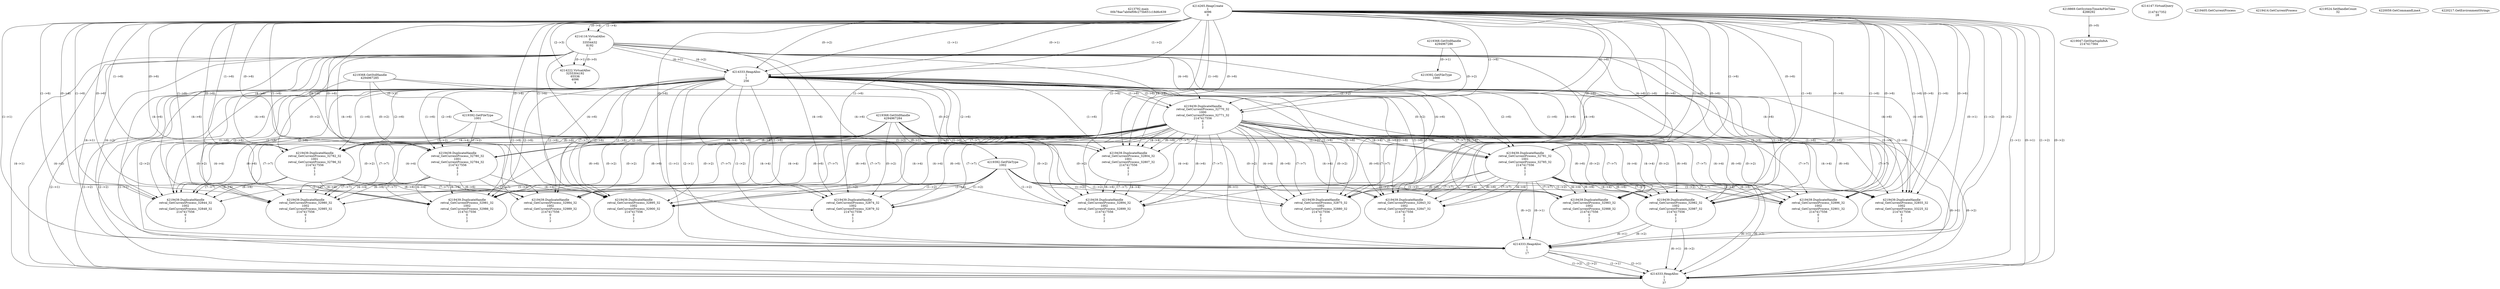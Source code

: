 // Global SCDG with merge call
digraph {
	0 [label="4213792.main
00b78ae7ab0ef08c275b651c18d6c639"]
	1 [label="4214265.HeapCreate
1
4096
0"]
	2 [label="4218869.GetSystemTimeAsFileTime
4288292"]
	3 [label="4214116.VirtualAlloc
0
33554432
8192
1"]
	1 -> 3 [label="(1-->4)"]
	1 -> 3 [label="(0-->4)"]
	4 [label="4214147.VirtualQuery

2147417352
28"]
	5 [label="4214222.VirtualAlloc
3255304192
65536
4096
4"]
	3 -> 5 [label="(0-->1)"]
	1 -> 5 [label="(2-->3)"]
	3 -> 5 [label="(0-->0)"]
	6 [label="4214333.HeapAlloc
1
1
256"]
	1 -> 6 [label="(1-->1)"]
	1 -> 6 [label="(0-->1)"]
	3 -> 6 [label="(4-->1)"]
	1 -> 6 [label="(1-->2)"]
	1 -> 6 [label="(0-->2)"]
	3 -> 6 [label="(4-->2)"]
	7 [label="4219047.GetStartupInfoA
2147417564"]
	2 -> 7 [label="(0-->0)"]
	8 [label="4219368.GetStdHandle
4294967286"]
	9 [label="4219392.GetFileType
1000"]
	8 -> 9 [label="(0-->1)"]
	10 [label="4219405.GetCurrentProcess
"]
	11 [label="4219414.GetCurrentProcess
"]
	12 [label="4219439.DuplicateHandle
retval_GetCurrentProcess_32770_32
1000
retval_GetCurrentProcess_32771_32
2147417556
0
1
2"]
	8 -> 12 [label="(0-->2)"]
	9 -> 12 [label="(1-->2)"]
	1 -> 12 [label="(1-->6)"]
	1 -> 12 [label="(0-->6)"]
	3 -> 12 [label="(4-->6)"]
	6 -> 12 [label="(1-->6)"]
	6 -> 12 [label="(2-->6)"]
	13 [label="4219368.GetStdHandle
4294967285"]
	14 [label="4219392.GetFileType
1001"]
	13 -> 14 [label="(0-->1)"]
	15 [label="4219439.DuplicateHandle
retval_GetCurrentProcess_32781_32
1001
retval_GetCurrentProcess_32785_32
2147417556
0
1
2"]
	13 -> 15 [label="(0-->2)"]
	14 -> 15 [label="(1-->2)"]
	12 -> 15 [label="(4-->4)"]
	1 -> 15 [label="(1-->6)"]
	1 -> 15 [label="(0-->6)"]
	3 -> 15 [label="(4-->6)"]
	6 -> 15 [label="(1-->6)"]
	6 -> 15 [label="(2-->6)"]
	12 -> 15 [label="(6-->6)"]
	12 -> 15 [label="(7-->7)"]
	16 [label="4219368.GetStdHandle
4294967284"]
	17 [label="4219392.GetFileType
1002"]
	16 -> 17 [label="(0-->1)"]
	18 [label="4219439.DuplicateHandle
retval_GetCurrentProcess_32982_32
1002
retval_GetCurrentProcess_32987_32
2147417556
0
1
2"]
	16 -> 18 [label="(0-->2)"]
	17 -> 18 [label="(1-->2)"]
	12 -> 18 [label="(4-->4)"]
	15 -> 18 [label="(4-->4)"]
	1 -> 18 [label="(1-->6)"]
	1 -> 18 [label="(0-->6)"]
	3 -> 18 [label="(4-->6)"]
	6 -> 18 [label="(1-->6)"]
	6 -> 18 [label="(2-->6)"]
	12 -> 18 [label="(6-->6)"]
	15 -> 18 [label="(6-->6)"]
	12 -> 18 [label="(7-->7)"]
	15 -> 18 [label="(7-->7)"]
	19 [label="4219524.SetHandleCount
32"]
	20 [label="4220059.GetCommandLineA
"]
	21 [label="4214333.HeapAlloc
1
1
17"]
	1 -> 21 [label="(1-->1)"]
	1 -> 21 [label="(0-->1)"]
	3 -> 21 [label="(4-->1)"]
	6 -> 21 [label="(1-->1)"]
	6 -> 21 [label="(2-->1)"]
	12 -> 21 [label="(6-->1)"]
	15 -> 21 [label="(6-->1)"]
	18 -> 21 [label="(6-->1)"]
	1 -> 21 [label="(1-->2)"]
	1 -> 21 [label="(0-->2)"]
	3 -> 21 [label="(4-->2)"]
	6 -> 21 [label="(1-->2)"]
	6 -> 21 [label="(2-->2)"]
	12 -> 21 [label="(6-->2)"]
	15 -> 21 [label="(6-->2)"]
	18 -> 21 [label="(6-->2)"]
	22 [label="4220217.GetEnvironmentStrings
"]
	23 [label="4214333.HeapAlloc
1
1
37"]
	1 -> 23 [label="(1-->1)"]
	1 -> 23 [label="(0-->1)"]
	3 -> 23 [label="(4-->1)"]
	6 -> 23 [label="(1-->1)"]
	6 -> 23 [label="(2-->1)"]
	12 -> 23 [label="(6-->1)"]
	15 -> 23 [label="(6-->1)"]
	18 -> 23 [label="(6-->1)"]
	21 -> 23 [label="(1-->1)"]
	21 -> 23 [label="(2-->1)"]
	1 -> 23 [label="(1-->2)"]
	1 -> 23 [label="(0-->2)"]
	3 -> 23 [label="(4-->2)"]
	6 -> 23 [label="(1-->2)"]
	6 -> 23 [label="(2-->2)"]
	12 -> 23 [label="(6-->2)"]
	15 -> 23 [label="(6-->2)"]
	18 -> 23 [label="(6-->2)"]
	21 -> 23 [label="(1-->2)"]
	21 -> 23 [label="(2-->2)"]
	24 [label="4219439.DuplicateHandle
retval_GetCurrentProcess_32983_32
1002
retval_GetCurrentProcess_32988_32
2147417556
0
1
2"]
	16 -> 24 [label="(0-->2)"]
	17 -> 24 [label="(1-->2)"]
	12 -> 24 [label="(4-->4)"]
	15 -> 24 [label="(4-->4)"]
	1 -> 24 [label="(1-->6)"]
	1 -> 24 [label="(0-->6)"]
	3 -> 24 [label="(4-->6)"]
	6 -> 24 [label="(1-->6)"]
	6 -> 24 [label="(2-->6)"]
	12 -> 24 [label="(6-->6)"]
	15 -> 24 [label="(6-->6)"]
	12 -> 24 [label="(7-->7)"]
	15 -> 24 [label="(7-->7)"]
	25 [label="4219439.DuplicateHandle
retval_GetCurrentProcess_32855_32
1002
retval_GetCurrentProcess_33225_32
2147417556
0
1
2"]
	16 -> 25 [label="(0-->2)"]
	17 -> 25 [label="(1-->2)"]
	12 -> 25 [label="(4-->4)"]
	1 -> 25 [label="(1-->6)"]
	1 -> 25 [label="(0-->6)"]
	3 -> 25 [label="(4-->6)"]
	6 -> 25 [label="(1-->6)"]
	6 -> 25 [label="(2-->6)"]
	12 -> 25 [label="(6-->6)"]
	12 -> 25 [label="(7-->7)"]
	26 [label="4219439.DuplicateHandle
retval_GetCurrentProcess_32874_32
1002
retval_GetCurrentProcess_32879_32
2147417556
0
1
2"]
	16 -> 26 [label="(0-->2)"]
	17 -> 26 [label="(1-->2)"]
	12 -> 26 [label="(4-->4)"]
	1 -> 26 [label="(1-->6)"]
	1 -> 26 [label="(0-->6)"]
	3 -> 26 [label="(4-->6)"]
	6 -> 26 [label="(1-->6)"]
	6 -> 26 [label="(2-->6)"]
	12 -> 26 [label="(6-->6)"]
	12 -> 26 [label="(7-->7)"]
	27 [label="4219439.DuplicateHandle
retval_GetCurrentProcess_32875_32
1002
retval_GetCurrentProcess_32880_32
2147417556
0
1
2"]
	16 -> 27 [label="(0-->2)"]
	17 -> 27 [label="(1-->2)"]
	12 -> 27 [label="(4-->4)"]
	15 -> 27 [label="(4-->4)"]
	1 -> 27 [label="(1-->6)"]
	1 -> 27 [label="(0-->6)"]
	3 -> 27 [label="(4-->6)"]
	6 -> 27 [label="(1-->6)"]
	6 -> 27 [label="(2-->6)"]
	12 -> 27 [label="(6-->6)"]
	15 -> 27 [label="(6-->6)"]
	12 -> 27 [label="(7-->7)"]
	15 -> 27 [label="(7-->7)"]
	28 [label="4219439.DuplicateHandle
retval_GetCurrentProcess_32843_32
1002
retval_GetCurrentProcess_32847_32
2147417556
0
1
2"]
	16 -> 28 [label="(0-->2)"]
	17 -> 28 [label="(1-->2)"]
	12 -> 28 [label="(4-->4)"]
	15 -> 28 [label="(4-->4)"]
	1 -> 28 [label="(1-->6)"]
	1 -> 28 [label="(0-->6)"]
	3 -> 28 [label="(4-->6)"]
	6 -> 28 [label="(1-->6)"]
	6 -> 28 [label="(2-->6)"]
	12 -> 28 [label="(6-->6)"]
	15 -> 28 [label="(6-->6)"]
	12 -> 28 [label="(7-->7)"]
	15 -> 28 [label="(7-->7)"]
	29 [label="4219439.DuplicateHandle
retval_GetCurrentProcess_32780_32
1001
retval_GetCurrentProcess_32784_32
2147417556
0
1
2"]
	13 -> 29 [label="(0-->2)"]
	14 -> 29 [label="(1-->2)"]
	12 -> 29 [label="(4-->4)"]
	1 -> 29 [label="(1-->6)"]
	1 -> 29 [label="(0-->6)"]
	3 -> 29 [label="(4-->6)"]
	6 -> 29 [label="(1-->6)"]
	6 -> 29 [label="(2-->6)"]
	12 -> 29 [label="(6-->6)"]
	12 -> 29 [label="(7-->7)"]
	30 [label="4219439.DuplicateHandle
retval_GetCurrentProcess_32895_32
1002
retval_GetCurrentProcess_32900_32
2147417556
0
1
2"]
	16 -> 30 [label="(0-->2)"]
	17 -> 30 [label="(1-->2)"]
	12 -> 30 [label="(4-->4)"]
	29 -> 30 [label="(4-->4)"]
	1 -> 30 [label="(1-->6)"]
	1 -> 30 [label="(0-->6)"]
	3 -> 30 [label="(4-->6)"]
	6 -> 30 [label="(1-->6)"]
	6 -> 30 [label="(2-->6)"]
	12 -> 30 [label="(6-->6)"]
	29 -> 30 [label="(6-->6)"]
	12 -> 30 [label="(7-->7)"]
	29 -> 30 [label="(7-->7)"]
	31 [label="4219439.DuplicateHandle
retval_GetCurrentProcess_32896_32
1002
retval_GetCurrentProcess_32901_32
2147417556
0
1
2"]
	16 -> 31 [label="(0-->2)"]
	17 -> 31 [label="(1-->2)"]
	12 -> 31 [label="(4-->4)"]
	15 -> 31 [label="(4-->4)"]
	1 -> 31 [label="(1-->6)"]
	1 -> 31 [label="(0-->6)"]
	3 -> 31 [label="(4-->6)"]
	6 -> 31 [label="(1-->6)"]
	6 -> 31 [label="(2-->6)"]
	12 -> 31 [label="(6-->6)"]
	15 -> 31 [label="(6-->6)"]
	12 -> 31 [label="(7-->7)"]
	15 -> 31 [label="(7-->7)"]
	32 [label="4219439.DuplicateHandle
retval_GetCurrentProcess_32782_32
1001
retval_GetCurrentProcess_32786_32
2147417556
0
1
2"]
	13 -> 32 [label="(0-->2)"]
	14 -> 32 [label="(1-->2)"]
	12 -> 32 [label="(4-->4)"]
	1 -> 32 [label="(1-->6)"]
	1 -> 32 [label="(0-->6)"]
	3 -> 32 [label="(4-->6)"]
	6 -> 32 [label="(1-->6)"]
	6 -> 32 [label="(2-->6)"]
	12 -> 32 [label="(6-->6)"]
	12 -> 32 [label="(7-->7)"]
	33 [label="4219439.DuplicateHandle
retval_GetCurrentProcess_32844_32
1002
retval_GetCurrentProcess_32848_32
2147417556
0
1
2"]
	16 -> 33 [label="(0-->2)"]
	17 -> 33 [label="(1-->2)"]
	12 -> 33 [label="(4-->4)"]
	32 -> 33 [label="(4-->4)"]
	1 -> 33 [label="(1-->6)"]
	1 -> 33 [label="(0-->6)"]
	3 -> 33 [label="(4-->6)"]
	6 -> 33 [label="(1-->6)"]
	6 -> 33 [label="(2-->6)"]
	12 -> 33 [label="(6-->6)"]
	32 -> 33 [label="(6-->6)"]
	12 -> 33 [label="(7-->7)"]
	32 -> 33 [label="(7-->7)"]
	34 [label="4219439.DuplicateHandle
retval_GetCurrentProcess_32980_32
1002
retval_GetCurrentProcess_32985_32
2147417556
0
1
2"]
	16 -> 34 [label="(0-->2)"]
	17 -> 34 [label="(1-->2)"]
	12 -> 34 [label="(4-->4)"]
	29 -> 34 [label="(4-->4)"]
	1 -> 34 [label="(1-->6)"]
	1 -> 34 [label="(0-->6)"]
	3 -> 34 [label="(4-->6)"]
	6 -> 34 [label="(1-->6)"]
	6 -> 34 [label="(2-->6)"]
	12 -> 34 [label="(6-->6)"]
	29 -> 34 [label="(6-->6)"]
	12 -> 34 [label="(7-->7)"]
	29 -> 34 [label="(7-->7)"]
	35 [label="4219439.DuplicateHandle
retval_GetCurrentProcess_32981_32
1002
retval_GetCurrentProcess_32986_32
2147417556
0
1
2"]
	16 -> 35 [label="(0-->2)"]
	17 -> 35 [label="(1-->2)"]
	12 -> 35 [label="(4-->4)"]
	29 -> 35 [label="(4-->4)"]
	1 -> 35 [label="(1-->6)"]
	1 -> 35 [label="(0-->6)"]
	3 -> 35 [label="(4-->6)"]
	6 -> 35 [label="(1-->6)"]
	6 -> 35 [label="(2-->6)"]
	12 -> 35 [label="(6-->6)"]
	29 -> 35 [label="(6-->6)"]
	12 -> 35 [label="(7-->7)"]
	29 -> 35 [label="(7-->7)"]
	36 [label="4219439.DuplicateHandle
retval_GetCurrentProcess_32984_32
1002
retval_GetCurrentProcess_32989_32
2147417556
0
1
2"]
	16 -> 36 [label="(0-->2)"]
	17 -> 36 [label="(1-->2)"]
	12 -> 36 [label="(4-->4)"]
	32 -> 36 [label="(4-->4)"]
	1 -> 36 [label="(1-->6)"]
	1 -> 36 [label="(0-->6)"]
	3 -> 36 [label="(4-->6)"]
	6 -> 36 [label="(1-->6)"]
	6 -> 36 [label="(2-->6)"]
	12 -> 36 [label="(6-->6)"]
	32 -> 36 [label="(6-->6)"]
	12 -> 36 [label="(7-->7)"]
	32 -> 36 [label="(7-->7)"]
	37 [label="4219439.DuplicateHandle
retval_GetCurrentProcess_32804_32
1001
retval_GetCurrentProcess_32807_32
2147417556
0
1
2"]
	13 -> 37 [label="(0-->2)"]
	14 -> 37 [label="(1-->2)"]
	12 -> 37 [label="(4-->4)"]
	1 -> 37 [label="(1-->6)"]
	1 -> 37 [label="(0-->6)"]
	3 -> 37 [label="(4-->6)"]
	6 -> 37 [label="(1-->6)"]
	6 -> 37 [label="(2-->6)"]
	12 -> 37 [label="(6-->6)"]
	12 -> 37 [label="(7-->7)"]
	38 [label="4219439.DuplicateHandle
retval_GetCurrentProcess_32894_32
1002
retval_GetCurrentProcess_32899_32
2147417556
0
1
2"]
	16 -> 38 [label="(0-->2)"]
	17 -> 38 [label="(1-->2)"]
	12 -> 38 [label="(4-->4)"]
	37 -> 38 [label="(4-->4)"]
	1 -> 38 [label="(1-->6)"]
	1 -> 38 [label="(0-->6)"]
	3 -> 38 [label="(4-->6)"]
	6 -> 38 [label="(1-->6)"]
	6 -> 38 [label="(2-->6)"]
	12 -> 38 [label="(6-->6)"]
	37 -> 38 [label="(6-->6)"]
	12 -> 38 [label="(7-->7)"]
	37 -> 38 [label="(7-->7)"]
}
